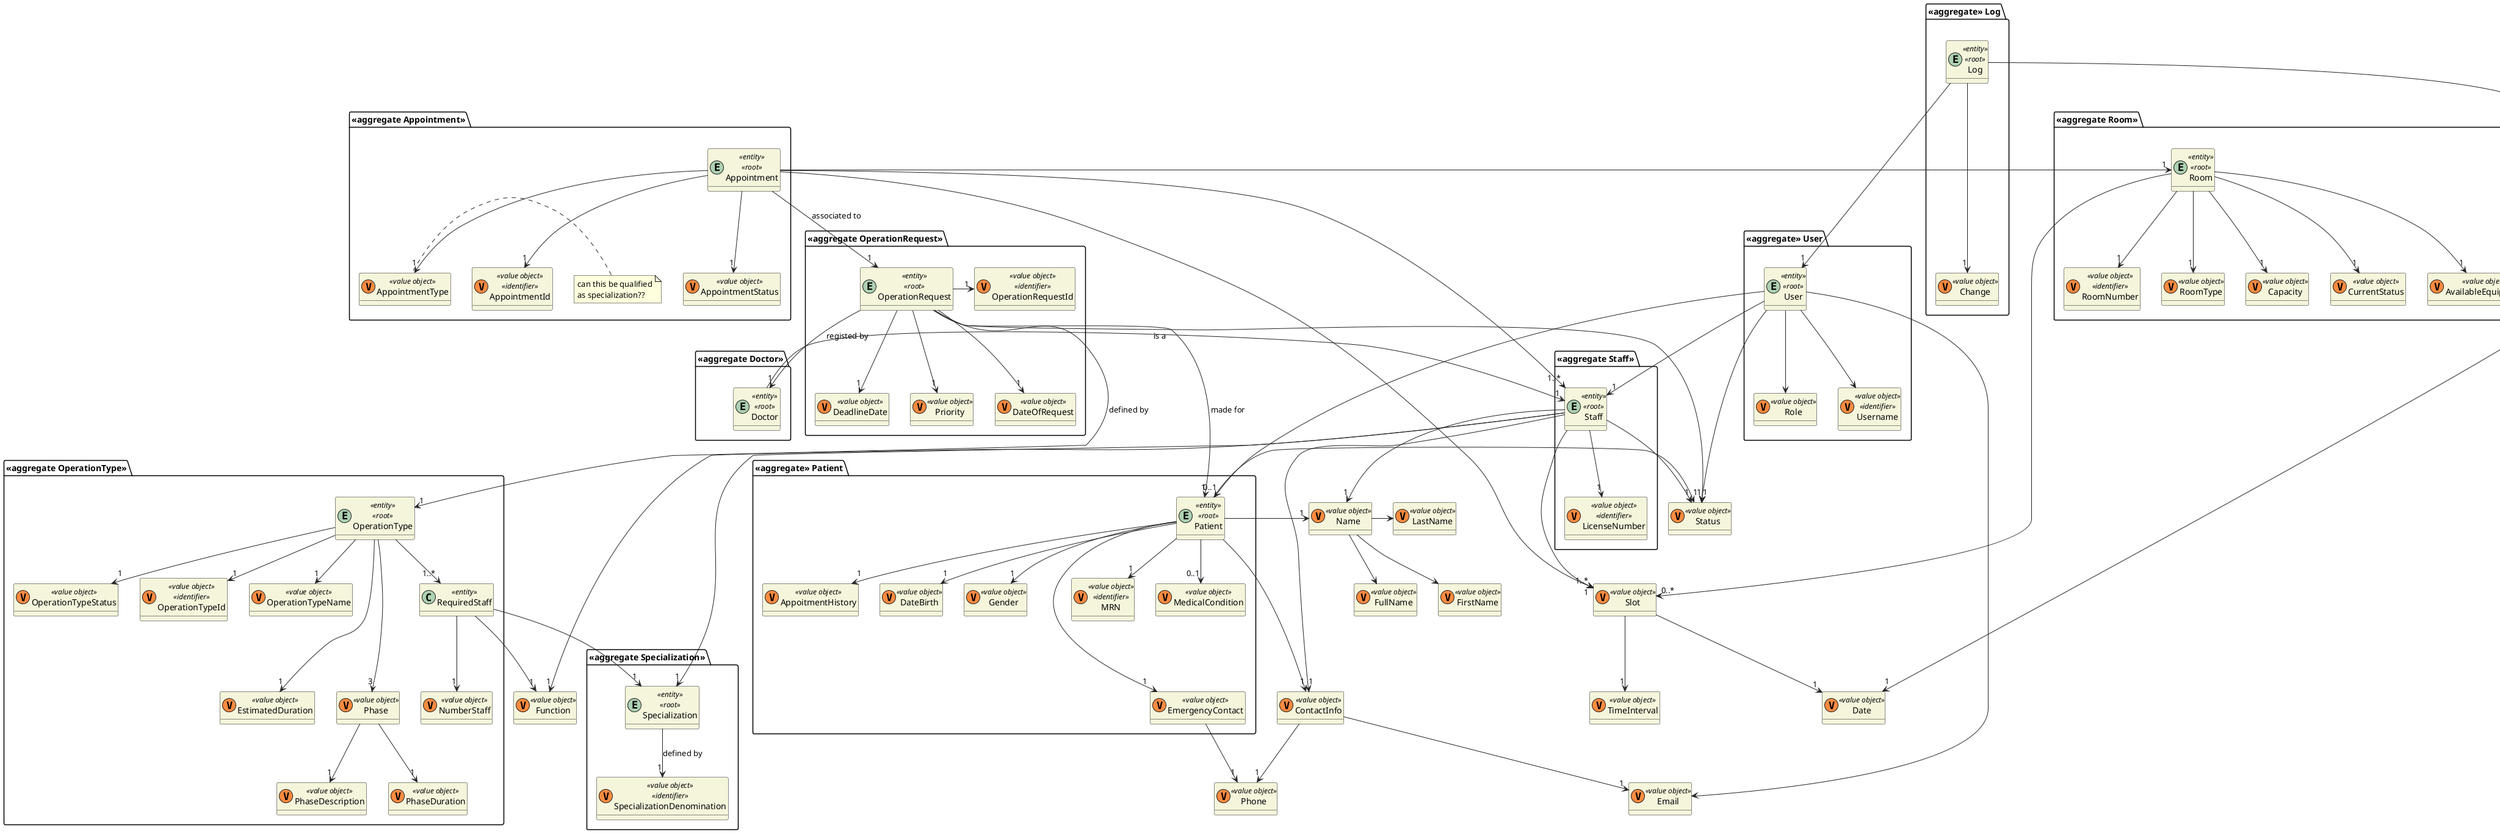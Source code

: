 @startuml
skinparam classAttributeIconSize 0
hide empty attributes
skinparam classBackgroundColor beige
skinparam ArrowColor #222222

class Name <<(V,#FF8B40)value object>> {}

class FirstName <<(V,#FF8B40)value object>> {}
class LastName <<(V,#FF8B40)value object>> {}
class FullName <<(V,#FF8B40)value object>> {}
class ContactInfo <<(V,#FF8B40)value object>> {}
class Phone <<(V,#FF8B40)value object>> {}
class Email <<(V,#FF8B40)value object>> {}
class Slot <<(V,#FF8B40)value object>> {}
class Date <<(V,#FF8B40)value object>> {}
class TimeInterval <<(V,#FF8B40)value object>> {}
class Function <<(V,#FF8B40)value object>>  {}
class Status <<(V,#FF8B40)value object>> {}

package "<<aggregate>> Patient" {
    entity Patient <<entity>> <<root>> {}
    class DateBirth <<(V,#FF8B40)value object>> {}
    class Gender <<(V,#FF8B40)value object>> {}
    class EmergencyContact <<(V,#FF8B40)value object>> {}
    class MRN <<(V,#FF8B40)value object>> <<identifier>> {}
    class MedicalCondition <<(V,#FF8B40)value object>> {}
    class AppoitmentHistory <<(V,#FF8B40)value object>> {}
}

package "<<aggregate Staff>>" {
    entity Staff <<entity>><<root>>{}
    class LicenseNumber <<(V,#FF8B40)value object>> <<identifier>> {}
}

package "<<aggregate Doctor>>" {
    entity Doctor <<entity>><<root>>{}
}


package "<<aggregate OperationRequest>>"{
    entity OperationRequest <<entity>> <<root>> {}
    class OperationRequestId <<(V,#FF8B40)value object>> <<identifier>> {}
    class Priority <<(V,#FF8B40)value object>> {}
    class DateOfRequest <<(V,#FF8B40)value object>>  {}
    class DeadlineDate <<(V,#FF8B40)value object>>  {}

}

package "<<aggregate OperationType>>"{
    entity OperationType <<entity>> <<root>> {}
    class OperationTypeId <<(V,#FF8B40)value object>> <<identifier>> {}
    class OperationTypeName <<(V,#FF8B40)value object>>  {}
    class RequiredStaff <<entity>>  {}
    class NumberStaff <<(V,#FF8B40)value object>>  {}

    class EstimatedDuration <<(V,#FF8B40)value object>>  {}
    class Phase <<(V,#FF8B40)value object>>  {}
    class PhaseDuration <<(V,#FF8B40)value object>>  {}
    class PhaseDescription <<(V,#FF8B40)value object>> {}
    class OperationTypeStatus <<(V,#FF8B40)value object>> {}
}

package "<<aggregate Appointment>>"{
    entity Appointment <<entity>> <<root>> {}
    class AppointmentId <<(V,#FF8B40)value object>> <<identifier>> {}
    class   AppointmentStatus <<(V,#FF8B40)value object>>  {}
    class AppointmentType <<(V,#FF8B40)value object>>  {}
    note left: can this be qualified\nas specialization??
}
package "<<aggregate Specialization>>"{
    entity Specialization <<entity>> <<root>> {}
    class SpecializationDenomination <<(V,#FF8B40)value object>> <<identifier>> {}
}

package "<<aggregate Room>>"{
    entity Room <<entity>> <<root>> {}
    class RoomNumber <<(V,#FF8B40)value object>> <<identifier>> {}
    class RoomType <<(V,#FF8B40)value object>>  {}
    class Capacity <<(V,#FF8B40)value object>>  {}
    class CurrentStatus <<(V,#FF8B40)value object>>  {}
    class AvailableEquipment <<(V,#FF8B40)value object>>  {}
}

package "<<aggregate>> User" {
    entity User <<entity>> <<root>>
    class Username <<(V,#FF8B40) value object>> <<identifier>>
    class Role <<(V,#FF8B40) value object>>
}

package "<<aggregate>> Log" {
    entity Log <<entity>> <<root>>
    class Change <<(V,#FF8B40) value object>>
}

Log ---> "1" Date
Log ---> "1" Change
Log ---> "1" User

User ---> "0..1" Patient
User -> "1" Staff
User -> "1" Status
User --> Username
User ----> Email
User --> Role

Doctor -> "1" Staff : is a

Name --> FirstName
Name -> LastName
Name --> FullName

Room --> "1" RoomNumber
Room --> "1" RoomType
Room --> "1" Capacity
Room --> "1" CurrentStatus
Room --> "1" AvailableEquipment
Room --> "0..*" Slot

Appointment -> "1" Room

OperationType --> "1" OperationTypeId
OperationType --> "1" OperationTypeStatus
OperationType --> "1" OperationTypeName
OperationType --> "1..*" RequiredStaff
RequiredStaff --> "1" Specialization
RequiredStaff --> "1" Function
RequiredStaff --> "1" NumberStaff
OperationType ---> "1" EstimatedDuration
OperationType ---> "3" Phase
Phase --> "1" PhaseDuration
Phase --> "1" PhaseDescription

OperationRequest -> "1" OperationRequestId
OperationRequest --> "1" Priority
OperationRequest --> "1" Patient : made for
OperationRequest --> "1" Doctor : registed by
OperationRequest ---> "1" OperationType : defined by
OperationRequest --> "1" DateOfRequest
OperationRequest --> "1" DeadlineDate
OperationRequest --> "1" Status

Appointment --> "1" OperationRequest : associated to
Appointment --> "1" Slot
Appointment --> "1" AppointmentId
Appointment --> "1" AppointmentStatus
Appointment --> "1" AppointmentType
Appointment --> "1..*" Staff

Patient -> "1" Status
Patient -> "1" Name
Patient --> "1" DateBirth
Patient --> "1" Gender
Patient ---> "1" ContactInfo
Patient ---> "1" EmergencyContact
Patient --> "1" MRN
Patient --> "0..1" MedicalCondition
Patient --> "1" AppoitmentHistory
ContactInfo --> "1" Email
ContactInfo --> "1" Phone
EmergencyContact --> "1" Phone

Staff --> "1" Status
Staff --> "1" Name
Staff --> "1" Function
Staff ---> "1" ContactInfo
Staff --> "1" LicenseNumber
Staff ---> "1..*" Slot
Staff --> "1" Specialization

Specialization --> "1" SpecializationDenomination : defined by
Slot --> "1" Date
Slot --> "1" TimeInterval

@enduml
